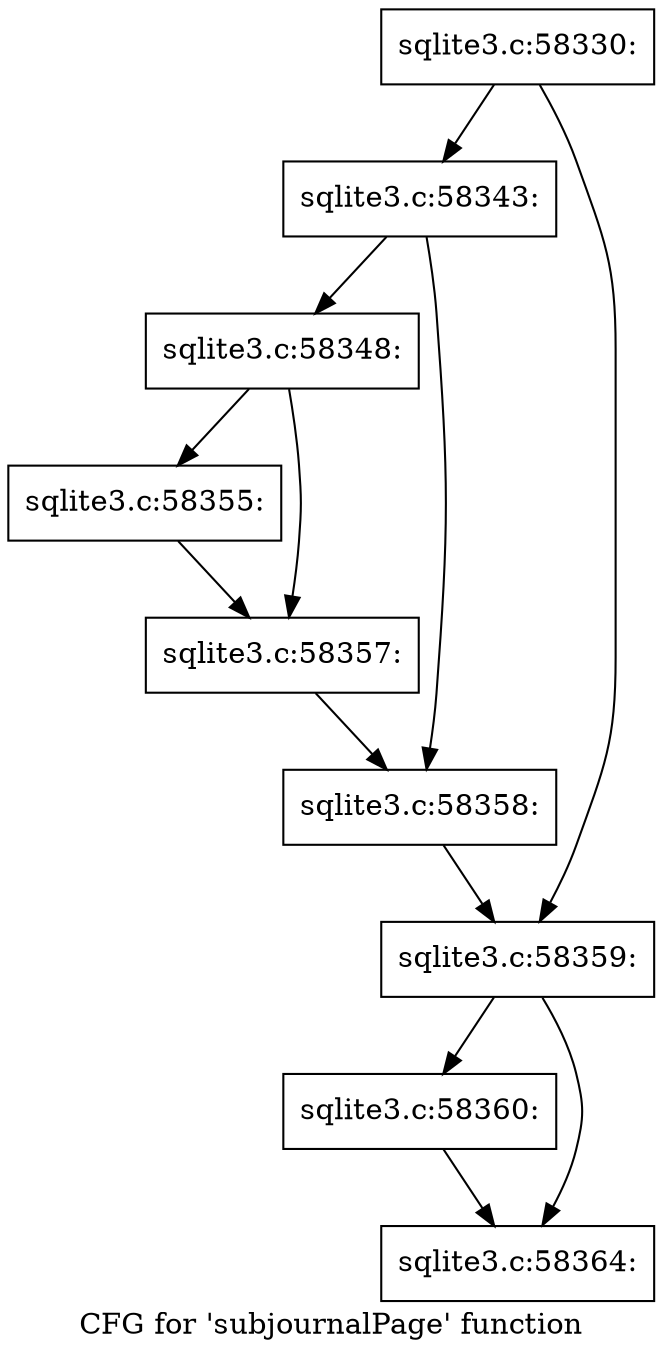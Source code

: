 digraph "CFG for 'subjournalPage' function" {
	label="CFG for 'subjournalPage' function";

	Node0x55c0f733bd10 [shape=record,label="{sqlite3.c:58330:}"];
	Node0x55c0f733bd10 -> Node0x55c0f733ff30;
	Node0x55c0f733bd10 -> Node0x55c0f733ff80;
	Node0x55c0f733ff30 [shape=record,label="{sqlite3.c:58343:}"];
	Node0x55c0f733ff30 -> Node0x55c0f585a480;
	Node0x55c0f733ff30 -> Node0x55c0f7340c30;
	Node0x55c0f585a480 [shape=record,label="{sqlite3.c:58348:}"];
	Node0x55c0f585a480 -> Node0x55c0f584e590;
	Node0x55c0f585a480 -> Node0x55c0f73427a0;
	Node0x55c0f584e590 [shape=record,label="{sqlite3.c:58355:}"];
	Node0x55c0f584e590 -> Node0x55c0f73427a0;
	Node0x55c0f73427a0 [shape=record,label="{sqlite3.c:58357:}"];
	Node0x55c0f73427a0 -> Node0x55c0f7340c30;
	Node0x55c0f7340c30 [shape=record,label="{sqlite3.c:58358:}"];
	Node0x55c0f7340c30 -> Node0x55c0f733ff80;
	Node0x55c0f733ff80 [shape=record,label="{sqlite3.c:58359:}"];
	Node0x55c0f733ff80 -> Node0x55c0f7343810;
	Node0x55c0f733ff80 -> Node0x55c0f7343860;
	Node0x55c0f7343810 [shape=record,label="{sqlite3.c:58360:}"];
	Node0x55c0f7343810 -> Node0x55c0f7343860;
	Node0x55c0f7343860 [shape=record,label="{sqlite3.c:58364:}"];
}
